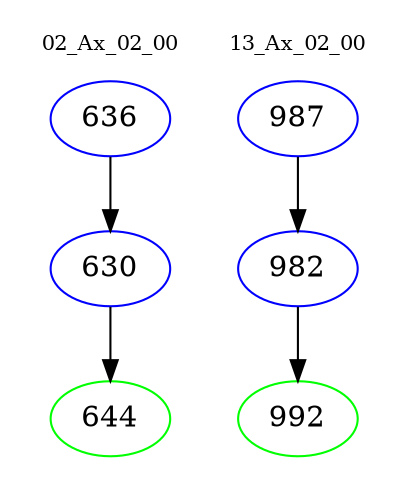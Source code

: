 digraph{
subgraph cluster_0 {
color = white
label = "02_Ax_02_00";
fontsize=10;
T0_636 [label="636", color="blue"]
T0_636 -> T0_630 [color="black"]
T0_630 [label="630", color="blue"]
T0_630 -> T0_644 [color="black"]
T0_644 [label="644", color="green"]
}
subgraph cluster_1 {
color = white
label = "13_Ax_02_00";
fontsize=10;
T1_987 [label="987", color="blue"]
T1_987 -> T1_982 [color="black"]
T1_982 [label="982", color="blue"]
T1_982 -> T1_992 [color="black"]
T1_992 [label="992", color="green"]
}
}
